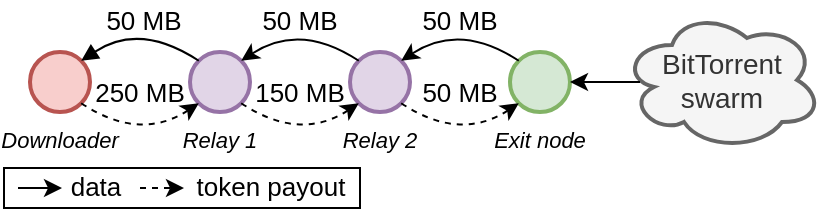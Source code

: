 <mxfile version="13.3.9" type="device"><diagram id="rSXlItmzvyETHhtICDur" name="Page-1"><mxGraphModel dx="815" dy="491" grid="1" gridSize="10" guides="1" tooltips="1" connect="1" arrows="1" fold="1" page="1" pageScale="1" pageWidth="827" pageHeight="1169" math="0" shadow="0"><root><mxCell id="0"/><mxCell id="1" parent="0"/><mxCell id="3xyk3AFks5Bg4mwslrMh-1" value="" style="ellipse;whiteSpace=wrap;html=1;aspect=fixed;fontSize=14;strokeWidth=2;fillColor=#f8cecc;strokeColor=#b85450;" parent="1" vertex="1"><mxGeometry x="125" y="285" width="30" height="30" as="geometry"/></mxCell><mxCell id="3xyk3AFks5Bg4mwslrMh-5" value="" style="ellipse;whiteSpace=wrap;html=1;aspect=fixed;fontSize=14;strokeWidth=2;fillColor=#e1d5e7;strokeColor=#9673a6;" parent="1" vertex="1"><mxGeometry x="205" y="285" width="30" height="30" as="geometry"/></mxCell><mxCell id="3xyk3AFks5Bg4mwslrMh-6" value="" style="ellipse;whiteSpace=wrap;html=1;aspect=fixed;fontSize=14;strokeWidth=2;fillColor=#e1d5e7;strokeColor=#9673a6;" parent="1" vertex="1"><mxGeometry x="285" y="285" width="30" height="30" as="geometry"/></mxCell><mxCell id="3xyk3AFks5Bg4mwslrMh-7" value="" style="ellipse;whiteSpace=wrap;html=1;aspect=fixed;fontSize=14;strokeWidth=2;fillColor=#d5e8d4;strokeColor=#82b366;" parent="1" vertex="1"><mxGeometry x="365" y="285" width="30" height="30" as="geometry"/></mxCell><mxCell id="3xyk3AFks5Bg4mwslrMh-8" value="" style="endArrow=block;html=1;fontSize=14;exitX=0;exitY=0;exitDx=0;exitDy=0;entryX=1;entryY=0;entryDx=0;entryDy=0;curved=1;endFill=1;" parent="1" source="3xyk3AFks5Bg4mwslrMh-5" target="3xyk3AFks5Bg4mwslrMh-1" edge="1"><mxGeometry width="50" height="50" relative="1" as="geometry"><mxPoint x="230" y="220" as="sourcePoint"/><mxPoint x="180" y="270" as="targetPoint"/><Array as="points"><mxPoint x="180" y="270"/></Array></mxGeometry></mxCell><mxCell id="3xyk3AFks5Bg4mwslrMh-9" value="BitTorrent&lt;br style=&quot;font-size: 14px;&quot;&gt;swarm" style="ellipse;shape=cloud;whiteSpace=wrap;html=1;strokeWidth=2;fontSize=14;fillColor=#f5f5f5;strokeColor=#666666;fontColor=#333333;" parent="1" vertex="1"><mxGeometry x="421" y="264" width="100" height="70" as="geometry"/></mxCell><mxCell id="3xyk3AFks5Bg4mwslrMh-10" value="" style="endArrow=none;startArrow=classic;html=1;strokeWidth=1;fontSize=14;exitX=1;exitY=0.5;exitDx=0;exitDy=0;endFill=0;" parent="1" source="3xyk3AFks5Bg4mwslrMh-7" edge="1"><mxGeometry width="50" height="50" relative="1" as="geometry"><mxPoint x="400" y="300" as="sourcePoint"/><mxPoint x="430" y="300" as="targetPoint"/></mxGeometry></mxCell><mxCell id="3xyk3AFks5Bg4mwslrMh-11" value="" style="endArrow=classic;html=1;strokeWidth=1;fontSize=14;exitX=0;exitY=0;exitDx=0;exitDy=0;entryX=1;entryY=0;entryDx=0;entryDy=0;curved=1;" parent="1" source="3xyk3AFks5Bg4mwslrMh-6" target="3xyk3AFks5Bg4mwslrMh-5" edge="1"><mxGeometry width="50" height="50" relative="1" as="geometry"><mxPoint x="370" y="340" as="sourcePoint"/><mxPoint x="320" y="390" as="targetPoint"/><Array as="points"><mxPoint x="260" y="270"/></Array></mxGeometry></mxCell><mxCell id="3xyk3AFks5Bg4mwslrMh-12" value="" style="endArrow=classic;html=1;strokeWidth=1;fontSize=14;exitX=0;exitY=0;exitDx=0;exitDy=0;entryX=1;entryY=0;entryDx=0;entryDy=0;curved=1;" parent="1" source="3xyk3AFks5Bg4mwslrMh-7" target="3xyk3AFks5Bg4mwslrMh-6" edge="1"><mxGeometry width="50" height="50" relative="1" as="geometry"><mxPoint x="400" y="330" as="sourcePoint"/><mxPoint x="350" y="380" as="targetPoint"/><Array as="points"><mxPoint x="340" y="270"/></Array></mxGeometry></mxCell><mxCell id="3xyk3AFks5Bg4mwslrMh-14" value="50 MB" style="text;html=1;strokeColor=none;fillColor=none;align=center;verticalAlign=middle;whiteSpace=wrap;rounded=0;fontSize=13;" parent="1" vertex="1"><mxGeometry x="162" y="259" width="40" height="20" as="geometry"/></mxCell><mxCell id="3xyk3AFks5Bg4mwslrMh-18" value="" style="endArrow=classic;html=1;strokeWidth=1;fontSize=11;exitX=1;exitY=1;exitDx=0;exitDy=0;entryX=0;entryY=1;entryDx=0;entryDy=0;curved=1;dashed=1;" parent="1" source="3xyk3AFks5Bg4mwslrMh-1" target="3xyk3AFks5Bg4mwslrMh-5" edge="1"><mxGeometry width="50" height="50" relative="1" as="geometry"><mxPoint x="190" y="370" as="sourcePoint"/><mxPoint x="240" y="320" as="targetPoint"/><Array as="points"><mxPoint x="180" y="330"/></Array></mxGeometry></mxCell><mxCell id="3xyk3AFks5Bg4mwslrMh-19" value="" style="endArrow=classic;html=1;strokeWidth=1;fontSize=11;exitX=1;exitY=1;exitDx=0;exitDy=0;entryX=0;entryY=1;entryDx=0;entryDy=0;curved=1;dashed=1;" parent="1" source="3xyk3AFks5Bg4mwslrMh-5" target="3xyk3AFks5Bg4mwslrMh-6" edge="1"><mxGeometry width="50" height="50" relative="1" as="geometry"><mxPoint x="270" y="380" as="sourcePoint"/><mxPoint x="320" y="330" as="targetPoint"/><Array as="points"><mxPoint x="260" y="330"/></Array></mxGeometry></mxCell><mxCell id="3xyk3AFks5Bg4mwslrMh-20" value="Downloader" style="text;html=1;strokeColor=none;fillColor=none;align=center;verticalAlign=middle;whiteSpace=wrap;rounded=0;fontSize=11;fontStyle=2" parent="1" vertex="1"><mxGeometry x="110" y="324" width="60" height="10" as="geometry"/></mxCell><mxCell id="3xyk3AFks5Bg4mwslrMh-21" value="Relay 1" style="text;html=1;strokeColor=none;fillColor=none;align=center;verticalAlign=middle;whiteSpace=wrap;rounded=0;fontSize=11;fontStyle=2" parent="1" vertex="1"><mxGeometry x="190" y="324" width="60" height="10" as="geometry"/></mxCell><mxCell id="3xyk3AFks5Bg4mwslrMh-22" value="Relay 2" style="text;html=1;strokeColor=none;fillColor=none;align=center;verticalAlign=middle;whiteSpace=wrap;rounded=0;fontSize=11;fontStyle=2" parent="1" vertex="1"><mxGeometry x="270" y="324" width="60" height="10" as="geometry"/></mxCell><mxCell id="3xyk3AFks5Bg4mwslrMh-23" value="Exit node" style="text;html=1;strokeColor=none;fillColor=none;align=center;verticalAlign=middle;whiteSpace=wrap;rounded=0;fontSize=11;fontStyle=2" parent="1" vertex="1"><mxGeometry x="350" y="324" width="60" height="10" as="geometry"/></mxCell><mxCell id="3xyk3AFks5Bg4mwslrMh-24" value="" style="endArrow=classic;html=1;strokeWidth=1;fontSize=11;exitX=1;exitY=1;exitDx=0;exitDy=0;entryX=0;entryY=1;entryDx=0;entryDy=0;curved=1;dashed=1;" parent="1" source="3xyk3AFks5Bg4mwslrMh-6" target="3xyk3AFks5Bg4mwslrMh-7" edge="1"><mxGeometry width="50" height="50" relative="1" as="geometry"><mxPoint x="330" y="400" as="sourcePoint"/><mxPoint x="380" y="350" as="targetPoint"/><Array as="points"><mxPoint x="340" y="330"/></Array></mxGeometry></mxCell><mxCell id="3xyk3AFks5Bg4mwslrMh-25" value="250 MB" style="text;html=1;strokeColor=none;fillColor=none;align=center;verticalAlign=middle;whiteSpace=wrap;rounded=0;fontSize=13;" parent="1" vertex="1"><mxGeometry x="155" y="295" width="50" height="20" as="geometry"/></mxCell><mxCell id="3xyk3AFks5Bg4mwslrMh-27" value="150 MB" style="text;html=1;strokeColor=none;fillColor=none;align=center;verticalAlign=middle;whiteSpace=wrap;rounded=0;fontSize=13;" parent="1" vertex="1"><mxGeometry x="235" y="295" width="50" height="20" as="geometry"/></mxCell><mxCell id="3xyk3AFks5Bg4mwslrMh-28" value="50 MB" style="text;html=1;strokeColor=none;fillColor=none;align=center;verticalAlign=middle;whiteSpace=wrap;rounded=0;fontSize=13;" parent="1" vertex="1"><mxGeometry x="315" y="295" width="50" height="20" as="geometry"/></mxCell><mxCell id="3xyk3AFks5Bg4mwslrMh-29" value="50 MB" style="text;html=1;strokeColor=none;fillColor=none;align=center;verticalAlign=middle;whiteSpace=wrap;rounded=0;fontSize=13;" parent="1" vertex="1"><mxGeometry x="240" y="259" width="40" height="20" as="geometry"/></mxCell><mxCell id="3xyk3AFks5Bg4mwslrMh-30" value="50 MB" style="text;html=1;strokeColor=none;fillColor=none;align=center;verticalAlign=middle;whiteSpace=wrap;rounded=0;fontSize=13;" parent="1" vertex="1"><mxGeometry x="320" y="259" width="40" height="20" as="geometry"/></mxCell><mxCell id="3xyk3AFks5Bg4mwslrMh-31" value="" style="rounded=0;whiteSpace=wrap;html=1;strokeWidth=1;fontSize=13;" parent="1" vertex="1"><mxGeometry x="112" y="343" width="178" height="20" as="geometry"/></mxCell><mxCell id="3xyk3AFks5Bg4mwslrMh-32" value="" style="endArrow=classic;html=1;strokeWidth=1;fontSize=13;" parent="1" edge="1"><mxGeometry width="50" height="50" relative="1" as="geometry"><mxPoint x="119" y="353" as="sourcePoint"/><mxPoint x="141" y="353" as="targetPoint"/></mxGeometry></mxCell><mxCell id="3xyk3AFks5Bg4mwslrMh-33" value="data" style="text;html=1;strokeColor=none;fillColor=none;align=center;verticalAlign=middle;whiteSpace=wrap;rounded=0;fontSize=13;" parent="1" vertex="1"><mxGeometry x="138" y="342" width="40" height="20" as="geometry"/></mxCell><mxCell id="3xyk3AFks5Bg4mwslrMh-35" value="" style="endArrow=classic;html=1;strokeWidth=1;fontSize=13;dashed=1;" parent="1" edge="1"><mxGeometry width="50" height="50" relative="1" as="geometry"><mxPoint x="180" y="353" as="sourcePoint"/><mxPoint x="202" y="353" as="targetPoint"/></mxGeometry></mxCell><mxCell id="3xyk3AFks5Bg4mwslrMh-36" value="token payout" style="text;html=1;strokeColor=none;fillColor=none;align=center;verticalAlign=middle;whiteSpace=wrap;rounded=0;fontSize=13;" parent="1" vertex="1"><mxGeometry x="207" y="342" width="77" height="20" as="geometry"/></mxCell></root></mxGraphModel></diagram></mxfile>